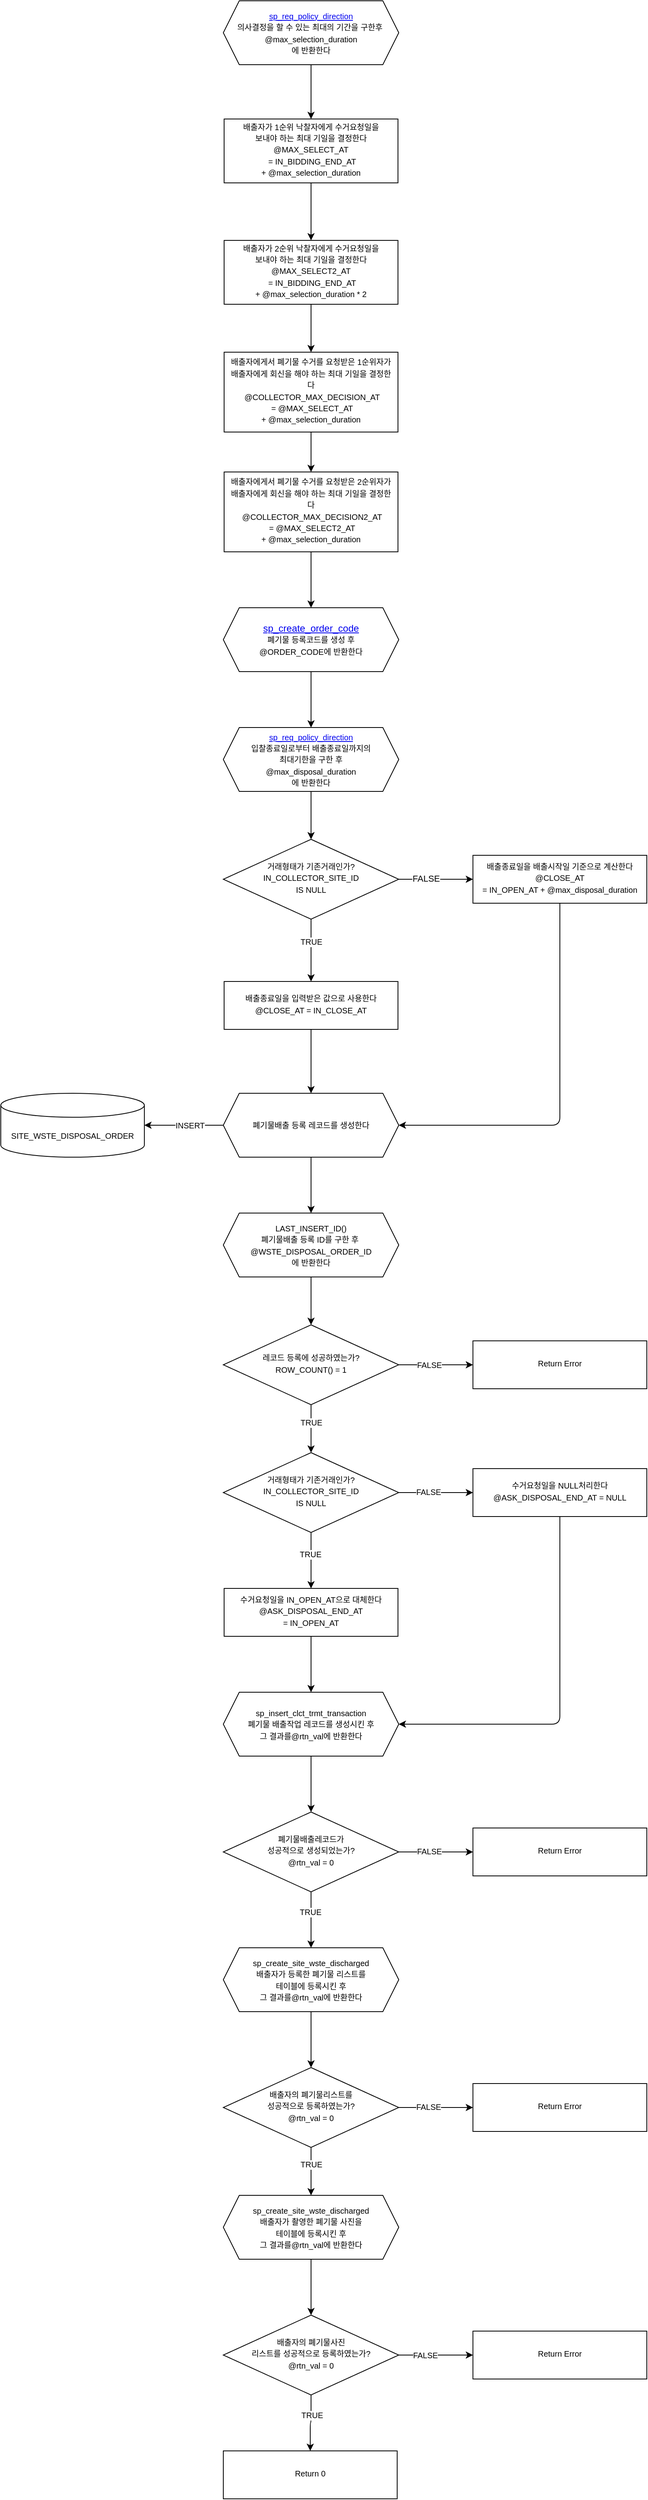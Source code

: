 <mxfile>
    <diagram id="yEqb0aX-quzxRs0v6ZPx" name="Page-1">
        <mxGraphModel dx="3937" dy="4283" grid="1" gridSize="10" guides="1" tooltips="1" connect="1" arrows="1" fold="1" page="1" pageScale="1" pageWidth="827" pageHeight="1169" math="0" shadow="0">
            <root>
                <mxCell id="0"/>
                <mxCell id="1" parent="0"/>
                <mxCell id="25" value="" style="edgeStyle=orthogonalEdgeStyle;html=1;fontSize=10;entryX=0.5;entryY=0;entryDx=0;entryDy=0;" edge="1" parent="1" source="26" target="88">
                    <mxGeometry relative="1" as="geometry">
                        <mxPoint x="-2083" y="-3350" as="targetPoint"/>
                    </mxGeometry>
                </mxCell>
                <mxCell id="26" value="&lt;a href=&quot;https://github.com/Leo-Nam/stored-procedures/blob/main/drawio/sp_req_policy_direction.svg&quot; style=&quot;font-size: 10px&quot;&gt;sp_req_policy_direction&lt;/a&gt;&lt;br&gt;&lt;span style=&quot;font-size: 10px&quot;&gt;의사결정을 할 수 있는 최대의 기간을 구한후&amp;nbsp;&lt;br&gt;@max_selection_duration&lt;br&gt;에 반환한다&lt;/span&gt;" style="shape=hexagon;perimeter=hexagonPerimeter2;whiteSpace=wrap;html=1;fixedSize=1;" vertex="1" parent="1">
                    <mxGeometry x="-2193" y="-3490" width="220" height="80" as="geometry"/>
                </mxCell>
                <mxCell id="42" value="" style="edgeStyle=orthogonalEdgeStyle;html=1;fontSize=10;" edge="1" parent="1" source="43" target="48">
                    <mxGeometry relative="1" as="geometry"/>
                </mxCell>
                <mxCell id="43" value="&lt;a href=&quot;https://github.com/Leo-Nam/stored-procedures/blob/main/drawio/sp_req_policy_direction.svg&quot; style=&quot;font-size: 10px&quot;&gt;sp_req_policy_direction&lt;/a&gt;&lt;br&gt;&lt;span style=&quot;font-size: 10px&quot;&gt;입찰종료일로부터 배출종료일까지의 &lt;br&gt;최대기한을 구한 후 &lt;br&gt;@max_disposal_duration&lt;br&gt;에 반환한다&lt;/span&gt;" style="shape=hexagon;perimeter=hexagonPerimeter2;whiteSpace=wrap;html=1;fixedSize=1;" vertex="1" parent="1">
                    <mxGeometry x="-2193" y="-2580" width="220" height="80" as="geometry"/>
                </mxCell>
                <mxCell id="44" value="" style="edgeStyle=orthogonalEdgeStyle;html=1;fontSize=10;entryX=0.5;entryY=0;entryDx=0;entryDy=0;" edge="1" parent="1" source="48" target="55">
                    <mxGeometry relative="1" as="geometry">
                        <mxPoint x="-2083" y="-2280" as="targetPoint"/>
                    </mxGeometry>
                </mxCell>
                <mxCell id="45" value="TRUE" style="edgeLabel;html=1;align=center;verticalAlign=middle;resizable=0;points=[];fontSize=10;" vertex="1" connectable="0" parent="44">
                    <mxGeometry x="-0.281" relative="1" as="geometry">
                        <mxPoint as="offset"/>
                    </mxGeometry>
                </mxCell>
                <mxCell id="102" value="" style="edgeStyle=none;html=1;" edge="1" parent="1" source="48" target="100">
                    <mxGeometry relative="1" as="geometry"/>
                </mxCell>
                <mxCell id="103" value="FALSE" style="edgeLabel;html=1;align=center;verticalAlign=middle;resizable=0;points=[];" vertex="1" connectable="0" parent="102">
                    <mxGeometry x="-0.28" y="1" relative="1" as="geometry">
                        <mxPoint as="offset"/>
                    </mxGeometry>
                </mxCell>
                <mxCell id="48" value="&lt;span style=&quot;font-size: 10px&quot;&gt;거래형태가 기존거래인가?&lt;/span&gt;&lt;span style=&quot;font-size: 10px&quot;&gt;IN_COLLECTOR_SITE_ID &lt;br&gt;IS NULL&lt;/span&gt;" style="rhombus;whiteSpace=wrap;html=1;shadow=0;strokeWidth=1;spacing=6;spacingTop=-4;" vertex="1" parent="1">
                    <mxGeometry x="-2193" y="-2440" width="220" height="100" as="geometry"/>
                </mxCell>
                <mxCell id="101" value="" style="edgeStyle=none;html=1;entryX=0.5;entryY=0;entryDx=0;entryDy=0;" edge="1" parent="1" source="55" target="62">
                    <mxGeometry relative="1" as="geometry">
                        <mxPoint x="-2083" y="-2120" as="targetPoint"/>
                    </mxGeometry>
                </mxCell>
                <mxCell id="55" value="&lt;font style=&quot;font-size: 10px&quot;&gt;배출종료일을 입력받은 값으로 사용한다&lt;br&gt;@CLOSE_AT = IN_CLOSE_AT&lt;/font&gt;" style="whiteSpace=wrap;html=1;shadow=0;strokeWidth=1;spacing=6;spacingTop=-4;" vertex="1" parent="1">
                    <mxGeometry x="-2192" y="-2262" width="218" height="60" as="geometry"/>
                </mxCell>
                <mxCell id="61" value="" style="edgeStyle=orthogonalEdgeStyle;html=1;fontSize=10;entryX=0.5;entryY=0;entryDx=0;entryDy=0;" edge="1" parent="1" source="62" target="108">
                    <mxGeometry relative="1" as="geometry"/>
                </mxCell>
                <mxCell id="106" value="" style="edgeStyle=orthogonalEdgeStyle;html=1;fontSize=10;" edge="1" parent="1" source="62" target="105">
                    <mxGeometry relative="1" as="geometry"/>
                </mxCell>
                <mxCell id="107" value="INSERT" style="edgeLabel;html=1;align=center;verticalAlign=middle;resizable=0;points=[];fontSize=10;" vertex="1" connectable="0" parent="106">
                    <mxGeometry x="-0.151" relative="1" as="geometry">
                        <mxPoint as="offset"/>
                    </mxGeometry>
                </mxCell>
                <mxCell id="62" value="&lt;font style=&quot;font-size: 10px&quot;&gt;폐기물배출 등록 레코드를 생성한다&lt;/font&gt;" style="shape=hexagon;perimeter=hexagonPerimeter2;whiteSpace=wrap;html=1;fixedSize=1;" vertex="1" parent="1">
                    <mxGeometry x="-2193" y="-2122" width="220" height="80" as="geometry"/>
                </mxCell>
                <mxCell id="63" value="" style="edgeStyle=orthogonalEdgeStyle;html=1;fontSize=10;exitX=0.5;exitY=1;exitDx=0;exitDy=0;entryX=0.5;entryY=0;entryDx=0;entryDy=0;" edge="1" parent="1" source="110" target="114">
                    <mxGeometry relative="1" as="geometry">
                        <mxPoint x="-2083" y="-1740" as="sourcePoint"/>
                        <mxPoint x="-2083" y="-1662" as="targetPoint"/>
                    </mxGeometry>
                </mxCell>
                <mxCell id="111" value="TRUE" style="edgeLabel;html=1;align=center;verticalAlign=middle;resizable=0;points=[];fontSize=10;" vertex="1" connectable="0" parent="63">
                    <mxGeometry x="-0.265" relative="1" as="geometry">
                        <mxPoint as="offset"/>
                    </mxGeometry>
                </mxCell>
                <mxCell id="89" value="" style="edgeStyle=none;html=1;entryX=0.5;entryY=0;entryDx=0;entryDy=0;" edge="1" parent="1" source="88" target="90">
                    <mxGeometry relative="1" as="geometry"/>
                </mxCell>
                <mxCell id="88" value="&lt;span style=&quot;font-size: 10px&quot;&gt;배출자가 1순위 낙찰자에게 수거요청일을 &lt;br&gt;보내야 하는 최대 기일을 결정한다 @MAX_SELECT_AT&lt;/span&gt;&lt;br&gt;&lt;span style=&quot;font-size: 10px&quot;&gt;&amp;nbsp;=&amp;nbsp;IN_BIDDING_END_AT +&amp;nbsp;@max_selection_duration&lt;/span&gt;" style="whiteSpace=wrap;html=1;shadow=0;strokeWidth=1;spacing=6;spacingTop=-4;" vertex="1" parent="1">
                    <mxGeometry x="-2192" y="-3342" width="218" height="80" as="geometry"/>
                </mxCell>
                <mxCell id="91" value="" style="edgeStyle=none;html=1;entryX=0.5;entryY=0;entryDx=0;entryDy=0;" edge="1" parent="1" source="90" target="92">
                    <mxGeometry relative="1" as="geometry"/>
                </mxCell>
                <mxCell id="90" value="&lt;span style=&quot;font-size: 10px&quot;&gt;배출자가 2순위 낙찰자에게 수거요청일을 &lt;br&gt;보내야 하는 최대 기일을 결정한다 @MAX_SELECT2_AT&lt;/span&gt;&lt;br&gt;&lt;span style=&quot;font-size: 10px&quot;&gt;&amp;nbsp;=&amp;nbsp;IN_BIDDING_END_AT +&amp;nbsp;@max_selection_duration&lt;/span&gt;&lt;span style=&quot;font-size: 10px&quot;&gt;&amp;nbsp;* 2&lt;/span&gt;" style="whiteSpace=wrap;html=1;shadow=0;strokeWidth=1;spacing=6;spacingTop=-4;" vertex="1" parent="1">
                    <mxGeometry x="-2192" y="-3190" width="218" height="80" as="geometry"/>
                </mxCell>
                <mxCell id="93" value="" style="edgeStyle=none;html=1;entryX=0.5;entryY=0;entryDx=0;entryDy=0;" edge="1" parent="1" source="92" target="94">
                    <mxGeometry relative="1" as="geometry"/>
                </mxCell>
                <mxCell id="92" value="&lt;span style=&quot;font-size: 10px&quot;&gt;배출자에게서 폐기물 수거를 요청받은 1순위자가 배출자에게 회신을 해야 하는 최대 기일을 결정한다&lt;br&gt;&amp;nbsp;@&lt;/span&gt;&lt;span style=&quot;font-size: 10px&quot;&gt;COLLECTOR_MAX_DECISION_AT&lt;/span&gt;&lt;br&gt;&lt;span style=&quot;font-size: 10px&quot;&gt;&amp;nbsp;=&amp;nbsp;&lt;/span&gt;&lt;span style=&quot;font-size: 10px&quot;&gt;@MAX_SELECT_AT&lt;br&gt;&lt;/span&gt;&lt;span style=&quot;font-size: 10px&quot;&gt;+&amp;nbsp;@max_selection_duration&lt;/span&gt;" style="whiteSpace=wrap;html=1;shadow=0;strokeWidth=1;spacing=6;spacingTop=-4;" vertex="1" parent="1">
                    <mxGeometry x="-2192" y="-3050" width="218" height="100" as="geometry"/>
                </mxCell>
                <mxCell id="95" value="" style="edgeStyle=none;html=1;entryX=0.5;entryY=0;entryDx=0;entryDy=0;" edge="1" parent="1" source="94" target="96">
                    <mxGeometry relative="1" as="geometry">
                        <mxPoint x="-2083" y="-2748" as="targetPoint"/>
                    </mxGeometry>
                </mxCell>
                <mxCell id="94" value="&lt;span style=&quot;font-size: 10px&quot;&gt;배출자에게서 폐기물 수거를 요청받은 2순위자가 배출자에게 회신을 해야 하는 최대 기일을 결정한다&lt;br&gt;&amp;nbsp;@&lt;/span&gt;&lt;span style=&quot;font-size: 10px&quot;&gt;COLLECTOR_MAX_DECISION2_AT&lt;/span&gt;&lt;br&gt;&lt;span style=&quot;font-size: 10px&quot;&gt;&amp;nbsp;=&amp;nbsp;&lt;/span&gt;&lt;span style=&quot;font-size: 10px&quot;&gt;@MAX_SELECT2_AT&lt;br&gt;&lt;/span&gt;&lt;span style=&quot;font-size: 10px&quot;&gt;+&amp;nbsp;@max_selection_duration&lt;/span&gt;" style="whiteSpace=wrap;html=1;shadow=0;strokeWidth=1;spacing=6;spacingTop=-4;" vertex="1" parent="1">
                    <mxGeometry x="-2192" y="-2900" width="218" height="100" as="geometry"/>
                </mxCell>
                <mxCell id="97" value="" style="edgeStyle=none;html=1;entryX=0.5;entryY=0;entryDx=0;entryDy=0;" edge="1" parent="1" source="96" target="43">
                    <mxGeometry relative="1" as="geometry">
                        <mxPoint x="-2070" y="-2600" as="targetPoint"/>
                    </mxGeometry>
                </mxCell>
                <mxCell id="96" value="&lt;a href=&quot;https://github.com/Leo-Nam/stored-procedures/blob/main/drawio/sp_create_order_code.svg&quot;&gt;sp_create_order_code&lt;/a&gt;&lt;br&gt;&lt;span style=&quot;font-size: 10px&quot;&gt;폐기물 등록코드를 생성 후 &lt;/span&gt;&lt;br&gt;&lt;span style=&quot;font-size: 10px&quot;&gt;@ORDER_CODE에 반환한다&lt;/span&gt;" style="shape=hexagon;perimeter=hexagonPerimeter2;whiteSpace=wrap;html=1;fixedSize=1;" vertex="1" parent="1">
                    <mxGeometry x="-2193" y="-2730" width="220" height="80" as="geometry"/>
                </mxCell>
                <mxCell id="104" style="edgeStyle=orthogonalEdgeStyle;html=1;entryX=1;entryY=0.5;entryDx=0;entryDy=0;exitX=0.5;exitY=1;exitDx=0;exitDy=0;" edge="1" parent="1" source="100" target="62">
                    <mxGeometry relative="1" as="geometry"/>
                </mxCell>
                <mxCell id="100" value="&lt;span style=&quot;font-size: 10px&quot;&gt;배출종료일을 배출시작일 기준으로 계산한다@CLOSE_AT &lt;br&gt;=&amp;nbsp;IN_OPEN_AT +&amp;nbsp;@max_disposal_duration&lt;/span&gt;" style="whiteSpace=wrap;html=1;shadow=0;strokeWidth=1;spacing=6;spacingTop=-4;" vertex="1" parent="1">
                    <mxGeometry x="-1880" y="-2420" width="218" height="60" as="geometry"/>
                </mxCell>
                <mxCell id="105" value="SITE_WSTE_DISPOSAL_ORDER" style="shape=cylinder3;whiteSpace=wrap;html=1;boundedLbl=1;backgroundOutline=1;size=15;fontSize=10;" vertex="1" parent="1">
                    <mxGeometry x="-2472" y="-2122" width="180" height="80" as="geometry"/>
                </mxCell>
                <mxCell id="109" value="" style="edgeStyle=orthogonalEdgeStyle;html=1;fontSize=10;entryX=0.5;entryY=0;entryDx=0;entryDy=0;" edge="1" parent="1" source="108" target="110">
                    <mxGeometry relative="1" as="geometry">
                        <mxPoint x="-2083" y="-1820" as="targetPoint"/>
                    </mxGeometry>
                </mxCell>
                <mxCell id="138" value="" style="edgeStyle=orthogonalEdgeStyle;html=1;fontSize=10;exitX=1;exitY=0.5;exitDx=0;exitDy=0;" edge="1" parent="1" source="110" target="137">
                    <mxGeometry relative="1" as="geometry"/>
                </mxCell>
                <mxCell id="146" value="FALSE" style="edgeLabel;html=1;align=center;verticalAlign=middle;resizable=0;points=[];fontSize=10;" vertex="1" connectable="0" parent="138">
                    <mxGeometry x="-0.18" relative="1" as="geometry">
                        <mxPoint as="offset"/>
                    </mxGeometry>
                </mxCell>
                <mxCell id="108" value="&lt;font style=&quot;font-size: 10px&quot;&gt;LAST_INSERT_ID()&lt;br&gt;폐기물배출 등록 ID를 구한 후&amp;nbsp;&lt;br&gt;@WSTE_DISPOSAL_ORDER_ID&lt;br&gt;에 반환한다&lt;/font&gt;" style="shape=hexagon;perimeter=hexagonPerimeter2;whiteSpace=wrap;html=1;fixedSize=1;" vertex="1" parent="1">
                    <mxGeometry x="-2193" y="-1972" width="220" height="80" as="geometry"/>
                </mxCell>
                <mxCell id="110" value="&lt;span style=&quot;font-size: 10px&quot;&gt;레코드 등록에 성공하였는가?&lt;br&gt;ROW_COUNT() = 1&lt;/span&gt;" style="rhombus;whiteSpace=wrap;html=1;shadow=0;strokeWidth=1;spacing=6;spacingTop=-4;" vertex="1" parent="1">
                    <mxGeometry x="-2193" y="-1832" width="220" height="100" as="geometry"/>
                </mxCell>
                <mxCell id="113" value="" style="edgeStyle=orthogonalEdgeStyle;html=1;fontSize=10;exitX=0.5;exitY=1;exitDx=0;exitDy=0;entryX=0.5;entryY=0;entryDx=0;entryDy=0;" edge="1" parent="1" source="114" target="119">
                    <mxGeometry relative="1" as="geometry">
                        <mxPoint x="-2083" y="-1582" as="sourcePoint"/>
                        <mxPoint x="-2083" y="-1520" as="targetPoint"/>
                    </mxGeometry>
                </mxCell>
                <mxCell id="118" value="TRUE" style="edgeLabel;html=1;align=center;verticalAlign=middle;resizable=0;points=[];fontSize=10;" vertex="1" connectable="0" parent="113">
                    <mxGeometry x="-0.229" y="-1" relative="1" as="geometry">
                        <mxPoint as="offset"/>
                    </mxGeometry>
                </mxCell>
                <mxCell id="116" value="" style="edgeStyle=orthogonalEdgeStyle;html=1;fontSize=10;" edge="1" parent="1" source="114" target="115">
                    <mxGeometry relative="1" as="geometry"/>
                </mxCell>
                <mxCell id="117" value="FALSE" style="edgeLabel;html=1;align=center;verticalAlign=middle;resizable=0;points=[];fontSize=10;" vertex="1" connectable="0" parent="116">
                    <mxGeometry x="-0.217" y="1" relative="1" as="geometry">
                        <mxPoint as="offset"/>
                    </mxGeometry>
                </mxCell>
                <mxCell id="114" value="&lt;span style=&quot;font-size: 10px&quot;&gt;거래형태가 기존거래인가?&lt;/span&gt;&lt;span style=&quot;font-size: 10px&quot;&gt;IN_COLLECTOR_SITE_ID&lt;br&gt;IS NULL&lt;/span&gt;" style="rhombus;whiteSpace=wrap;html=1;shadow=0;strokeWidth=1;spacing=6;spacingTop=-4;" vertex="1" parent="1">
                    <mxGeometry x="-2193" y="-1672" width="220" height="100" as="geometry"/>
                </mxCell>
                <mxCell id="139" style="edgeStyle=orthogonalEdgeStyle;html=1;entryX=1;entryY=0.5;entryDx=0;entryDy=0;fontSize=10;exitX=0.5;exitY=1;exitDx=0;exitDy=0;" edge="1" parent="1" source="115" target="120">
                    <mxGeometry relative="1" as="geometry"/>
                </mxCell>
                <mxCell id="115" value="&lt;span style=&quot;font-size: 10px&quot;&gt;수거요청일을 NULL처리한다&lt;br&gt;@ASK_DISPOSAL_END_AT = NULL&lt;/span&gt;" style="whiteSpace=wrap;html=1;shadow=0;strokeWidth=1;spacing=6;spacingTop=-4;" vertex="1" parent="1">
                    <mxGeometry x="-1880" y="-1652" width="218" height="60" as="geometry"/>
                </mxCell>
                <mxCell id="121" value="" style="edgeStyle=orthogonalEdgeStyle;html=1;fontSize=10;" edge="1" parent="1" source="119" target="120">
                    <mxGeometry relative="1" as="geometry"/>
                </mxCell>
                <mxCell id="119" value="&lt;span style=&quot;font-size: 10px&quot;&gt;수거요청일을 IN_OPEN_AT으로 대체한다&lt;br&gt;@ASK_DISPOSAL_END_AT &lt;br&gt;=&amp;nbsp;&lt;/span&gt;&lt;span style=&quot;font-size: 10px&quot;&gt;IN_OPEN_AT&lt;/span&gt;" style="whiteSpace=wrap;html=1;shadow=0;strokeWidth=1;spacing=6;spacingTop=-4;" vertex="1" parent="1">
                    <mxGeometry x="-2192" y="-1502" width="218" height="60" as="geometry"/>
                </mxCell>
                <mxCell id="123" value="" style="edgeStyle=orthogonalEdgeStyle;html=1;fontSize=10;" edge="1" parent="1" source="120" target="122">
                    <mxGeometry relative="1" as="geometry"/>
                </mxCell>
                <mxCell id="120" value="&lt;span style=&quot;font-size: 10px&quot;&gt;sp_insert_clct_trmt_transaction&lt;/span&gt;&lt;br&gt;&lt;span style=&quot;font-size: 10px&quot;&gt;폐기물 배출작업 레코드를 생성시킨 후 &lt;br&gt;그 결과를@rtn_val에 반환한다&lt;/span&gt;" style="shape=hexagon;perimeter=hexagonPerimeter2;whiteSpace=wrap;html=1;fixedSize=1;" vertex="1" parent="1">
                    <mxGeometry x="-2193" y="-1372" width="220" height="80" as="geometry"/>
                </mxCell>
                <mxCell id="125" value="" style="edgeStyle=orthogonalEdgeStyle;html=1;fontSize=10;" edge="1" parent="1" source="122" target="124">
                    <mxGeometry relative="1" as="geometry"/>
                </mxCell>
                <mxCell id="126" value="TRUE" style="edgeLabel;html=1;align=center;verticalAlign=middle;resizable=0;points=[];fontSize=10;" vertex="1" connectable="0" parent="125">
                    <mxGeometry x="-0.282" y="-1" relative="1" as="geometry">
                        <mxPoint as="offset"/>
                    </mxGeometry>
                </mxCell>
                <mxCell id="141" value="" style="edgeStyle=orthogonalEdgeStyle;html=1;fontSize=10;" edge="1" parent="1" source="122" target="140">
                    <mxGeometry relative="1" as="geometry"/>
                </mxCell>
                <mxCell id="144" value="FALSE" style="edgeLabel;html=1;align=center;verticalAlign=middle;resizable=0;points=[];fontSize=10;" vertex="1" connectable="0" parent="141">
                    <mxGeometry x="-0.187" y="1" relative="1" as="geometry">
                        <mxPoint as="offset"/>
                    </mxGeometry>
                </mxCell>
                <mxCell id="122" value="&lt;span style=&quot;font-size: 10px&quot;&gt;폐기물배출레코드가 &lt;br&gt;성공적으로 생성되었는가?&lt;br&gt;@rtn_val = 0&lt;/span&gt;" style="rhombus;whiteSpace=wrap;html=1;shadow=0;strokeWidth=1;spacing=6;spacingTop=-4;" vertex="1" parent="1">
                    <mxGeometry x="-2193" y="-1222" width="220" height="100" as="geometry"/>
                </mxCell>
                <mxCell id="128" value="" style="edgeStyle=orthogonalEdgeStyle;html=1;fontSize=10;" edge="1" parent="1" source="124" target="127">
                    <mxGeometry relative="1" as="geometry"/>
                </mxCell>
                <mxCell id="124" value="&lt;span style=&quot;font-size: 10px&quot;&gt;sp_create_site_wste_discharged&lt;/span&gt;&lt;br&gt;&lt;span style=&quot;font-size: 10px&quot;&gt;배출자가 등록한 폐기물 리스트를 &lt;br&gt;테이블에 등록시킨 후 &lt;br&gt;그 결과를@rtn_val에 반환한다&lt;/span&gt;" style="shape=hexagon;perimeter=hexagonPerimeter2;whiteSpace=wrap;html=1;fixedSize=1;" vertex="1" parent="1">
                    <mxGeometry x="-2193" y="-1052" width="220" height="80" as="geometry"/>
                </mxCell>
                <mxCell id="132" value="" style="edgeStyle=orthogonalEdgeStyle;html=1;fontSize=10;" edge="1" parent="1" source="127" target="129">
                    <mxGeometry relative="1" as="geometry"/>
                </mxCell>
                <mxCell id="133" value="TRUE" style="edgeLabel;html=1;align=center;verticalAlign=middle;resizable=0;points=[];fontSize=10;" vertex="1" connectable="0" parent="132">
                    <mxGeometry x="-0.292" relative="1" as="geometry">
                        <mxPoint as="offset"/>
                    </mxGeometry>
                </mxCell>
                <mxCell id="143" value="" style="edgeStyle=orthogonalEdgeStyle;html=1;fontSize=10;" edge="1" parent="1" source="127" target="142">
                    <mxGeometry relative="1" as="geometry"/>
                </mxCell>
                <mxCell id="145" value="FALSE" style="edgeLabel;html=1;align=center;verticalAlign=middle;resizable=0;points=[];fontSize=10;" vertex="1" connectable="0" parent="143">
                    <mxGeometry x="-0.199" y="1" relative="1" as="geometry">
                        <mxPoint as="offset"/>
                    </mxGeometry>
                </mxCell>
                <mxCell id="127" value="&lt;span style=&quot;font-size: 10px&quot;&gt;배출자의 폐기물리스트를&lt;br&gt;성공적으로 등록하였는가?&lt;br&gt;@rtn_val = 0&lt;/span&gt;" style="rhombus;whiteSpace=wrap;html=1;shadow=0;strokeWidth=1;spacing=6;spacingTop=-4;" vertex="1" parent="1">
                    <mxGeometry x="-2193" y="-902" width="220" height="100" as="geometry"/>
                </mxCell>
                <mxCell id="129" value="&lt;span style=&quot;font-size: 10px&quot;&gt;sp_create_site_wste_discharged&lt;/span&gt;&lt;br&gt;&lt;span style=&quot;font-size: 10px&quot;&gt;배출자가 촬영한 폐기물 사진을&lt;br&gt;테이블에 등록시킨 후 &lt;br&gt;그 결과를@rtn_val에 반환한다&lt;/span&gt;" style="shape=hexagon;perimeter=hexagonPerimeter2;whiteSpace=wrap;html=1;fixedSize=1;" vertex="1" parent="1">
                    <mxGeometry x="-2193" y="-742" width="220" height="80" as="geometry"/>
                </mxCell>
                <mxCell id="135" value="" style="edgeStyle=orthogonalEdgeStyle;html=1;fontSize=10;" edge="1" parent="1" source="130" target="134">
                    <mxGeometry relative="1" as="geometry"/>
                </mxCell>
                <mxCell id="136" value="TRUE" style="edgeLabel;html=1;align=center;verticalAlign=middle;resizable=0;points=[];fontSize=10;" vertex="1" connectable="0" parent="135">
                    <mxGeometry x="-0.296" y="1" relative="1" as="geometry">
                        <mxPoint as="offset"/>
                    </mxGeometry>
                </mxCell>
                <mxCell id="148" value="" style="edgeStyle=orthogonalEdgeStyle;html=1;fontSize=10;" edge="1" parent="1" source="130" target="147">
                    <mxGeometry relative="1" as="geometry"/>
                </mxCell>
                <mxCell id="149" value="FALSE" style="edgeLabel;html=1;align=center;verticalAlign=middle;resizable=0;points=[];fontSize=10;" vertex="1" connectable="0" parent="148">
                    <mxGeometry x="-0.301" relative="1" as="geometry">
                        <mxPoint as="offset"/>
                    </mxGeometry>
                </mxCell>
                <mxCell id="130" value="&lt;span style=&quot;font-size: 10px&quot;&gt;배출자의 폐기물사진&lt;br&gt;리스트를 성공적으로 등록하였는가?&lt;br&gt;@rtn_val = 0&lt;/span&gt;" style="rhombus;whiteSpace=wrap;html=1;shadow=0;strokeWidth=1;spacing=6;spacingTop=-4;" vertex="1" parent="1">
                    <mxGeometry x="-2193" y="-592" width="220" height="100" as="geometry"/>
                </mxCell>
                <mxCell id="131" value="" style="edgeStyle=orthogonalEdgeStyle;html=1;fontSize=10;" edge="1" source="129" target="130" parent="1">
                    <mxGeometry relative="1" as="geometry"/>
                </mxCell>
                <mxCell id="134" value="&lt;span style=&quot;font-size: 10px&quot;&gt;Return 0&lt;/span&gt;" style="whiteSpace=wrap;html=1;shadow=0;strokeWidth=1;spacing=6;spacingTop=-4;" vertex="1" parent="1">
                    <mxGeometry x="-2193" y="-422" width="218" height="60" as="geometry"/>
                </mxCell>
                <mxCell id="137" value="&lt;span style=&quot;font-size: 10px&quot;&gt;Return Error&lt;/span&gt;" style="whiteSpace=wrap;html=1;shadow=0;strokeWidth=1;spacing=6;spacingTop=-4;" vertex="1" parent="1">
                    <mxGeometry x="-1880" y="-1812" width="218" height="60" as="geometry"/>
                </mxCell>
                <mxCell id="140" value="&lt;span style=&quot;font-size: 10px&quot;&gt;Return Error&lt;/span&gt;" style="whiteSpace=wrap;html=1;shadow=0;strokeWidth=1;spacing=6;spacingTop=-4;" vertex="1" parent="1">
                    <mxGeometry x="-1880" y="-1202" width="218" height="60" as="geometry"/>
                </mxCell>
                <mxCell id="142" value="&lt;span style=&quot;font-size: 10px&quot;&gt;Return Error&lt;/span&gt;" style="whiteSpace=wrap;html=1;shadow=0;strokeWidth=1;spacing=6;spacingTop=-4;" vertex="1" parent="1">
                    <mxGeometry x="-1880" y="-882" width="218" height="60" as="geometry"/>
                </mxCell>
                <mxCell id="147" value="&lt;span style=&quot;font-size: 10px&quot;&gt;Return Error&lt;/span&gt;" style="whiteSpace=wrap;html=1;shadow=0;strokeWidth=1;spacing=6;spacingTop=-4;" vertex="1" parent="1">
                    <mxGeometry x="-1880" y="-572" width="218" height="60" as="geometry"/>
                </mxCell>
            </root>
        </mxGraphModel>
    </diagram>
</mxfile>